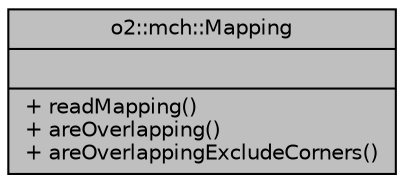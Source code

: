 digraph "o2::mch::Mapping"
{
 // INTERACTIVE_SVG=YES
  bgcolor="transparent";
  edge [fontname="Helvetica",fontsize="10",labelfontname="Helvetica",labelfontsize="10"];
  node [fontname="Helvetica",fontsize="10",shape=record];
  Node1 [label="{o2::mch::Mapping\n||+ readMapping()\l+ areOverlapping()\l+ areOverlappingExcludeCorners()\l}",height=0.2,width=0.4,color="black", fillcolor="grey75", style="filled" fontcolor="black"];
}
